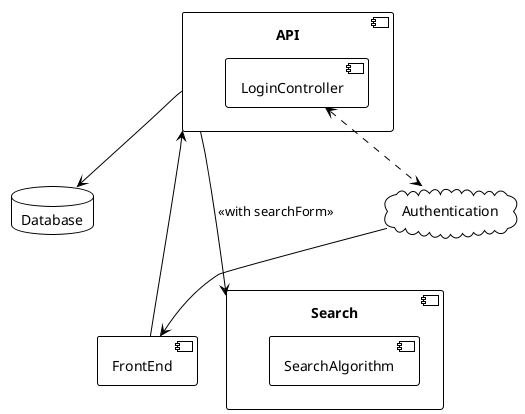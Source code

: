 @startuml
!theme plain

database "Database" as DB
component API {
    component LoginController
}
component Search {
    component SearchAlgorithm
}
cloud Authentication
component FrontEnd

FrontEnd -u-> API
API -d--> Search : <<with searchForm>>

LoginController <..> Authentication
Authentication --> FrontEnd

API -d-> DB



@enduml